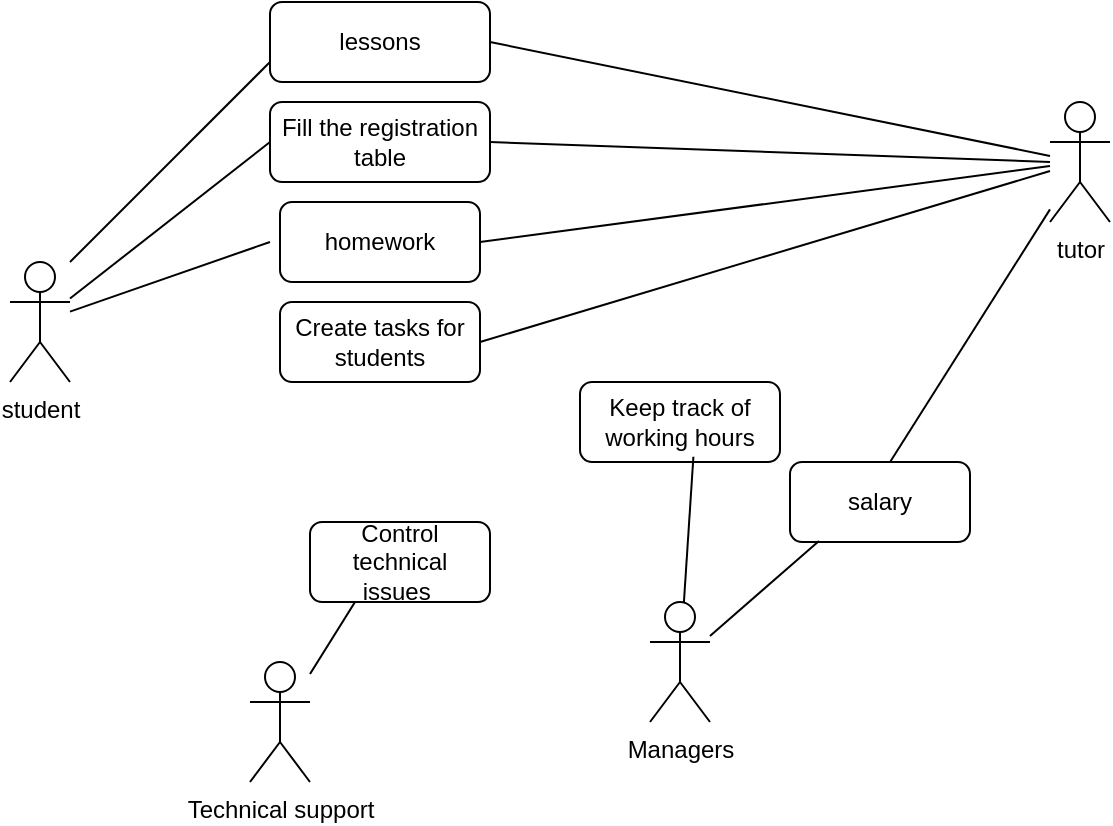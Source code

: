 <mxfile version="24.7.16">
  <diagram name="Страница — 1" id="-wGjM574ZD-L4lAWvyHk">
    <mxGraphModel dx="1002" dy="575" grid="1" gridSize="10" guides="1" tooltips="1" connect="1" arrows="1" fold="1" page="1" pageScale="1" pageWidth="827" pageHeight="1169" math="0" shadow="0">
      <root>
        <mxCell id="0" />
        <mxCell id="1" parent="0" />
        <mxCell id="KBV5rF9AN_-stU8wSGN3-1" value="student" style="shape=umlActor;verticalLabelPosition=bottom;verticalAlign=top;html=1;outlineConnect=0;" vertex="1" parent="1">
          <mxGeometry x="150" y="180" width="30" height="60" as="geometry" />
        </mxCell>
        <mxCell id="KBV5rF9AN_-stU8wSGN3-9" value="Fill the registration table" style="rounded=1;whiteSpace=wrap;html=1;" vertex="1" parent="1">
          <mxGeometry x="280" y="100" width="110" height="40" as="geometry" />
        </mxCell>
        <mxCell id="KBV5rF9AN_-stU8wSGN3-10" value="tutor" style="shape=umlActor;verticalLabelPosition=bottom;verticalAlign=top;html=1;outlineConnect=0;" vertex="1" parent="1">
          <mxGeometry x="670" y="100" width="30" height="60" as="geometry" />
        </mxCell>
        <mxCell id="KBV5rF9AN_-stU8wSGN3-14" value="lessons" style="rounded=1;whiteSpace=wrap;html=1;" vertex="1" parent="1">
          <mxGeometry x="280" y="50" width="110" height="40" as="geometry" />
        </mxCell>
        <mxCell id="KBV5rF9AN_-stU8wSGN3-17" value="Managers" style="shape=umlActor;verticalLabelPosition=bottom;verticalAlign=top;html=1;outlineConnect=0;" vertex="1" parent="1">
          <mxGeometry x="470" y="350" width="30" height="60" as="geometry" />
        </mxCell>
        <mxCell id="KBV5rF9AN_-stU8wSGN3-19" value="salary" style="rounded=1;whiteSpace=wrap;html=1;" vertex="1" parent="1">
          <mxGeometry x="540" y="280" width="90" height="40" as="geometry" />
        </mxCell>
        <mxCell id="KBV5rF9AN_-stU8wSGN3-20" value="Keep track of working hours" style="rounded=1;whiteSpace=wrap;html=1;" vertex="1" parent="1">
          <mxGeometry x="435" y="240" width="100" height="40" as="geometry" />
        </mxCell>
        <mxCell id="KBV5rF9AN_-stU8wSGN3-23" value="Technical support" style="shape=umlActor;verticalLabelPosition=bottom;verticalAlign=top;html=1;outlineConnect=0;" vertex="1" parent="1">
          <mxGeometry x="270" y="380" width="30" height="60" as="geometry" />
        </mxCell>
        <mxCell id="KBV5rF9AN_-stU8wSGN3-25" value="Control technical issues&amp;nbsp;" style="rounded=1;whiteSpace=wrap;html=1;" vertex="1" parent="1">
          <mxGeometry x="300" y="310" width="90" height="40" as="geometry" />
        </mxCell>
        <mxCell id="KBV5rF9AN_-stU8wSGN3-27" value="homework" style="rounded=1;whiteSpace=wrap;html=1;" vertex="1" parent="1">
          <mxGeometry x="285" y="150" width="100" height="40" as="geometry" />
        </mxCell>
        <mxCell id="KBV5rF9AN_-stU8wSGN3-29" value="Create tasks for students" style="rounded=1;whiteSpace=wrap;html=1;" vertex="1" parent="1">
          <mxGeometry x="285" y="200" width="100" height="40" as="geometry" />
        </mxCell>
        <mxCell id="KBV5rF9AN_-stU8wSGN3-42" value="" style="endArrow=none;html=1;rounded=0;entryX=0;entryY=0.75;entryDx=0;entryDy=0;" edge="1" parent="1" target="KBV5rF9AN_-stU8wSGN3-14">
          <mxGeometry width="50" height="50" relative="1" as="geometry">
            <mxPoint x="180" y="180" as="sourcePoint" />
            <mxPoint x="220" y="130" as="targetPoint" />
          </mxGeometry>
        </mxCell>
        <mxCell id="KBV5rF9AN_-stU8wSGN3-43" value="" style="endArrow=none;html=1;rounded=0;entryX=0;entryY=0.5;entryDx=0;entryDy=0;" edge="1" parent="1" source="KBV5rF9AN_-stU8wSGN3-1" target="KBV5rF9AN_-stU8wSGN3-9">
          <mxGeometry width="50" height="50" relative="1" as="geometry">
            <mxPoint x="180" y="210" as="sourcePoint" />
            <mxPoint x="230" y="160" as="targetPoint" />
          </mxGeometry>
        </mxCell>
        <mxCell id="KBV5rF9AN_-stU8wSGN3-44" value="" style="endArrow=none;html=1;rounded=0;" edge="1" parent="1" source="KBV5rF9AN_-stU8wSGN3-1">
          <mxGeometry width="50" height="50" relative="1" as="geometry">
            <mxPoint x="230" y="220" as="sourcePoint" />
            <mxPoint x="280" y="170" as="targetPoint" />
          </mxGeometry>
        </mxCell>
        <mxCell id="KBV5rF9AN_-stU8wSGN3-45" value="" style="endArrow=none;html=1;rounded=0;exitX=1;exitY=0.5;exitDx=0;exitDy=0;" edge="1" parent="1" source="KBV5rF9AN_-stU8wSGN3-14" target="KBV5rF9AN_-stU8wSGN3-10">
          <mxGeometry width="50" height="50" relative="1" as="geometry">
            <mxPoint x="400" y="70" as="sourcePoint" />
            <mxPoint x="660" y="110" as="targetPoint" />
          </mxGeometry>
        </mxCell>
        <mxCell id="KBV5rF9AN_-stU8wSGN3-46" value="" style="endArrow=none;html=1;rounded=0;" edge="1" parent="1">
          <mxGeometry width="50" height="50" relative="1" as="geometry">
            <mxPoint x="390" y="120" as="sourcePoint" />
            <mxPoint x="670" y="130" as="targetPoint" />
          </mxGeometry>
        </mxCell>
        <mxCell id="KBV5rF9AN_-stU8wSGN3-47" value="" style="endArrow=none;html=1;rounded=0;exitX=1;exitY=0.5;exitDx=0;exitDy=0;" edge="1" parent="1" source="KBV5rF9AN_-stU8wSGN3-27" target="KBV5rF9AN_-stU8wSGN3-10">
          <mxGeometry width="50" height="50" relative="1" as="geometry">
            <mxPoint x="390" y="170" as="sourcePoint" />
            <mxPoint x="660" y="130" as="targetPoint" />
          </mxGeometry>
        </mxCell>
        <mxCell id="KBV5rF9AN_-stU8wSGN3-48" value="" style="endArrow=none;html=1;rounded=0;exitX=1;exitY=0.5;exitDx=0;exitDy=0;" edge="1" parent="1" source="KBV5rF9AN_-stU8wSGN3-29" target="KBV5rF9AN_-stU8wSGN3-10">
          <mxGeometry width="50" height="50" relative="1" as="geometry">
            <mxPoint x="390" y="220" as="sourcePoint" />
            <mxPoint x="660" y="140" as="targetPoint" />
          </mxGeometry>
        </mxCell>
        <mxCell id="KBV5rF9AN_-stU8wSGN3-49" value="" style="endArrow=none;html=1;rounded=0;exitX=0.556;exitY=0;exitDx=0;exitDy=0;exitPerimeter=0;" edge="1" parent="1" source="KBV5rF9AN_-stU8wSGN3-19" target="KBV5rF9AN_-stU8wSGN3-10">
          <mxGeometry width="50" height="50" relative="1" as="geometry">
            <mxPoint x="590" y="270" as="sourcePoint" />
            <mxPoint x="640" y="220" as="targetPoint" />
          </mxGeometry>
        </mxCell>
        <mxCell id="KBV5rF9AN_-stU8wSGN3-50" value="" style="endArrow=none;html=1;rounded=0;entryX=0.161;entryY=0.988;entryDx=0;entryDy=0;entryPerimeter=0;" edge="1" parent="1" source="KBV5rF9AN_-stU8wSGN3-17" target="KBV5rF9AN_-stU8wSGN3-19">
          <mxGeometry width="50" height="50" relative="1" as="geometry">
            <mxPoint x="510" y="410" as="sourcePoint" />
            <mxPoint x="560" y="360" as="targetPoint" />
          </mxGeometry>
        </mxCell>
        <mxCell id="KBV5rF9AN_-stU8wSGN3-51" value="" style="endArrow=none;html=1;rounded=0;entryX=0.567;entryY=0.934;entryDx=0;entryDy=0;entryPerimeter=0;" edge="1" parent="1" source="KBV5rF9AN_-stU8wSGN3-17" target="KBV5rF9AN_-stU8wSGN3-20">
          <mxGeometry width="50" height="50" relative="1" as="geometry">
            <mxPoint x="440" y="350" as="sourcePoint" />
            <mxPoint x="490" y="300" as="targetPoint" />
          </mxGeometry>
        </mxCell>
        <mxCell id="KBV5rF9AN_-stU8wSGN3-52" value="" style="endArrow=none;html=1;rounded=0;entryX=0.25;entryY=1;entryDx=0;entryDy=0;" edge="1" parent="1" source="KBV5rF9AN_-stU8wSGN3-23" target="KBV5rF9AN_-stU8wSGN3-25">
          <mxGeometry width="50" height="50" relative="1" as="geometry">
            <mxPoint x="230" y="410" as="sourcePoint" />
            <mxPoint x="280" y="360" as="targetPoint" />
          </mxGeometry>
        </mxCell>
      </root>
    </mxGraphModel>
  </diagram>
</mxfile>
